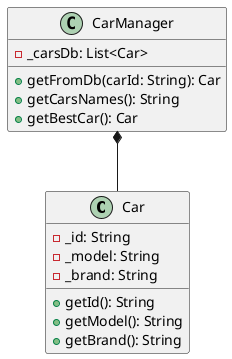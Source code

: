 @startuml

class Car {
    -_id: String
    -_model: String
    -_brand: String
    +getId(): String
    +getModel(): String
    +getBrand(): String
}

class CarManager {
    -_carsDb: List<Car>
    +getFromDb(carId: String): Car
    +getCarsNames(): String
    +getBestCar(): Car
}

CarManager *-- Car

@enduml